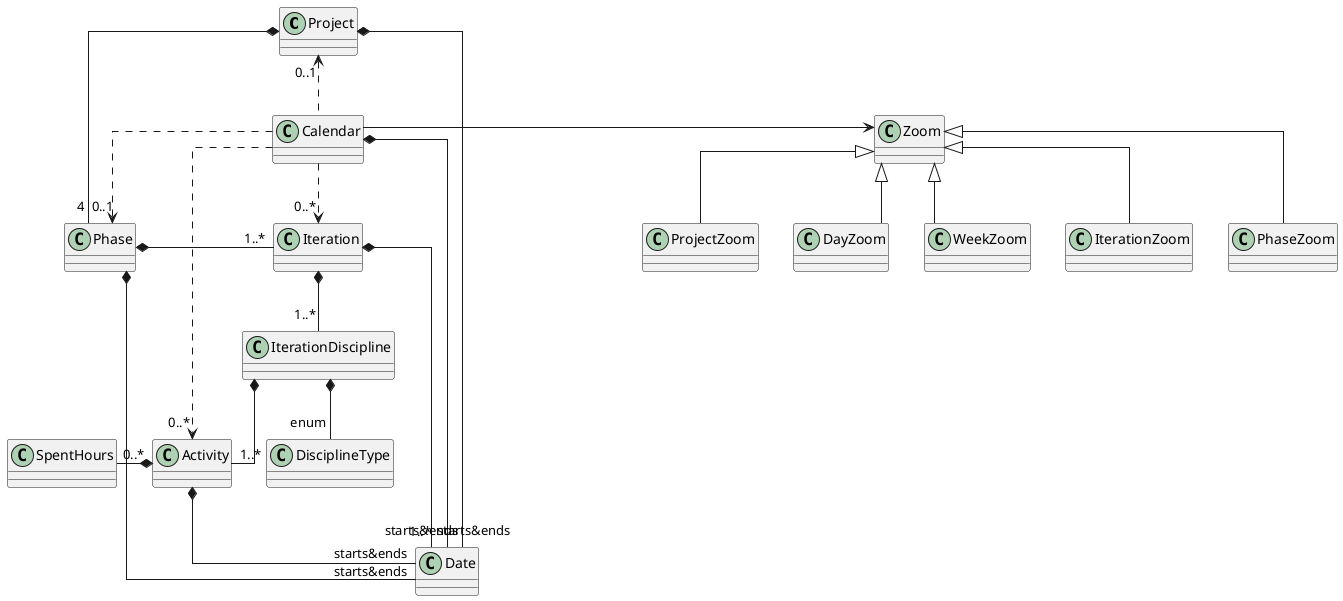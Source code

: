 @startuml
top to bottom direction
skinparam Linetype ortho
'Classes

'Una disciplina tiene la misma fecha inicio final, que la iteracion
'a la que pertenece, y es un conjunto de actividades dedicadas a esa
'disciplina
'Quizas sea interesante cambiarle el nombre IterationDiscipline

'EL problema es que si la iteracion maneja 23 objetos de actividades
'diferentes sera jodido LUIS PREFIERE OTRO

'Para el zoom de dia, seria recorrer actividades cuando empieza y acaba
'y sumar, si una actividad no esta acabada seria fecha actual - fecha empezo

Class Project
Class Phase
Class Iteration
Class DisciplineType
Class Zoom
Class Calendar
Class Date
Class SpentHours

Project *-- "4" Phase
Phase *- "1..*" Iteration
Iteration *-- "1..*" IterationDiscipline
IterationDiscipline *-- "enum" DisciplineType
IterationDiscipline *-- "1..*" Activity
Activity *-left- "0..*" SpentHours

Calendar -right-> Zoom
Calendar *-- "1..*" Date
Calendar .up.> "0..1" Project
Calendar ..> "0..1" Phase
Calendar ..> "0..*" Iteration
Calendar ..> "0..*" Activity

Project *-- "starts&ends" Date
Phase *-- "starts&ends" Date
Iteration *-- "starts&ends" Date
Activity *-- "starts&ends" Date

Zoom <|-- DayZoom
Zoom <|-- WeekZoom
Zoom <|-- IterationZoom
Zoom <|-- PhaseZoom
Zoom <|-- ProjectZoom
@enduml
